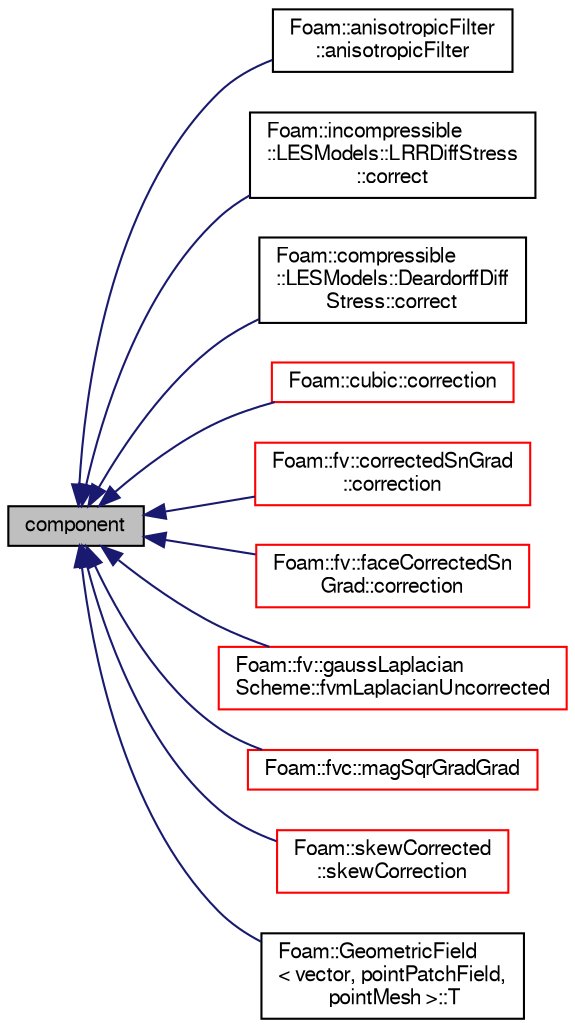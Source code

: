 digraph "component"
{
  bgcolor="transparent";
  edge [fontname="FreeSans",fontsize="10",labelfontname="FreeSans",labelfontsize="10"];
  node [fontname="FreeSans",fontsize="10",shape=record];
  rankdir="LR";
  Node6987 [label="component",height=0.2,width=0.4,color="black", fillcolor="grey75", style="filled", fontcolor="black"];
  Node6987 -> Node6988 [dir="back",color="midnightblue",fontsize="10",style="solid",fontname="FreeSans"];
  Node6988 [label="Foam::anisotropicFilter\l::anisotropicFilter",height=0.2,width=0.4,color="black",URL="$a31130.html#a1054a3bdd9be3f4b6109caf21ffcf3b9",tooltip="Construct from components. "];
  Node6987 -> Node6989 [dir="back",color="midnightblue",fontsize="10",style="solid",fontname="FreeSans"];
  Node6989 [label="Foam::incompressible\l::LESModels::LRRDiffStress\l::correct",height=0.2,width=0.4,color="black",URL="$a30878.html#a4f67b3ab06ec329ec02fa14d5f15d8f2",tooltip="Correct Eddy-Viscosity and related properties. "];
  Node6987 -> Node6990 [dir="back",color="midnightblue",fontsize="10",style="solid",fontname="FreeSans"];
  Node6990 [label="Foam::compressible\l::LESModels::DeardorffDiff\lStress::correct",height=0.2,width=0.4,color="black",URL="$a30614.html#a4f67b3ab06ec329ec02fa14d5f15d8f2",tooltip="Correct Eddy-Viscosity and related properties. "];
  Node6987 -> Node6991 [dir="back",color="midnightblue",fontsize="10",style="solid",fontname="FreeSans"];
  Node6991 [label="Foam::cubic::correction",height=0.2,width=0.4,color="red",URL="$a23158.html#acc9188c066344eea3cfd4b7f114eef3e",tooltip="Return the explicit correction to the face-interpolate. "];
  Node6987 -> Node6993 [dir="back",color="midnightblue",fontsize="10",style="solid",fontname="FreeSans"];
  Node6993 [label="Foam::fv::correctedSnGrad\l::correction",height=0.2,width=0.4,color="red",URL="$a22594.html#ac26ead7414cbab39c598047884ab43b5",tooltip="Return the explicit correction to the correctedSnGrad. "];
  Node6987 -> Node6999 [dir="back",color="midnightblue",fontsize="10",style="solid",fontname="FreeSans"];
  Node6999 [label="Foam::fv::faceCorrectedSn\lGrad::correction",height=0.2,width=0.4,color="red",URL="$a22598.html#ac26ead7414cbab39c598047884ab43b5",tooltip="Return the explicit correction to the faceCorrectedSnGrad. "];
  Node6987 -> Node7005 [dir="back",color="midnightblue",fontsize="10",style="solid",fontname="FreeSans"];
  Node7005 [label="Foam::fv::gaussLaplacian\lScheme::fvmLaplacianUncorrected",height=0.2,width=0.4,color="red",URL="$a22578.html#ae2bfcc390fd0fe8c037f248421cbb5ec"];
  Node6987 -> Node7007 [dir="back",color="midnightblue",fontsize="10",style="solid",fontname="FreeSans"];
  Node7007 [label="Foam::fvc::magSqrGradGrad",height=0.2,width=0.4,color="red",URL="$a21134.html#a50095c877eb654d989c28539a607c5cc"];
  Node6987 -> Node7013 [dir="back",color="midnightblue",fontsize="10",style="solid",fontname="FreeSans"];
  Node7013 [label="Foam::skewCorrected\l::skewCorrection",height=0.2,width=0.4,color="red",URL="$a23254.html#a647addcca923efae5277c2482632f4fc"];
  Node6987 -> Node7016 [dir="back",color="midnightblue",fontsize="10",style="solid",fontname="FreeSans"];
  Node7016 [label="Foam::GeometricField\l\< vector, pointPatchField,\l pointMesh \>::T",height=0.2,width=0.4,color="black",URL="$a22434.html#a3dc255c9d5d35781fe750598ff9e27bd",tooltip="Return transpose (only if it is a tensor field) "];
}
